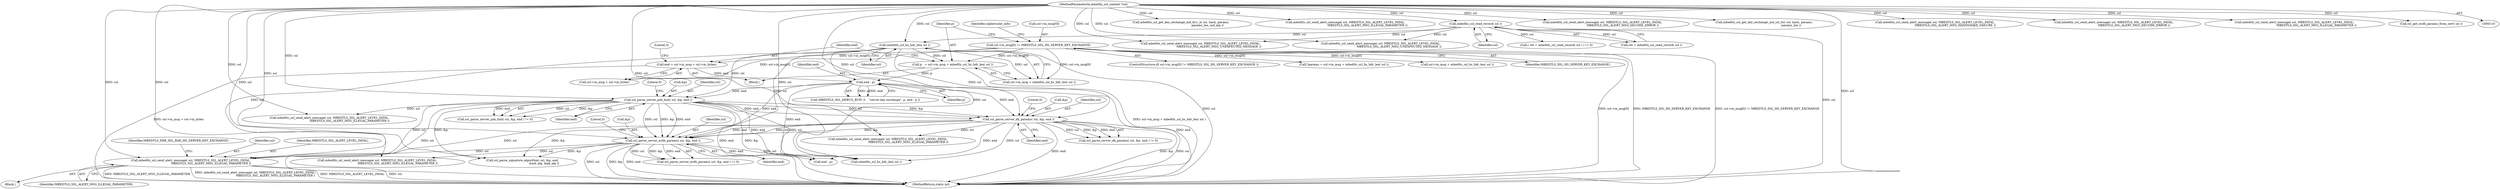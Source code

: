 digraph "0_mbedtls_027f84c69f4ef30c0693832a6c396ef19e563ca1@API" {
"1000447" [label="(Call,mbedtls_ssl_send_alert_message( ssl, MBEDTLS_SSL_ALERT_LEVEL_FATAL,\n                                            MBEDTLS_SSL_ALERT_MSG_ILLEGAL_PARAMETER ))"];
"1000274" [label="(Call,mbedtls_ssl_hs_hdr_len( ssl ))"];
"1000205" [label="(Call,mbedtls_ssl_read_record( ssl ))"];
"1000111" [label="(MethodParameterIn,mbedtls_ssl_context *ssl)"];
"1000363" [label="(Call,ssl_parse_server_dh_params( ssl, &p, end ))"];
"1000319" [label="(Call,ssl_parse_server_psk_hint( ssl, &p, end ))"];
"1000289" [label="(Call,end - p)"];
"1000276" [label="(Call,end = ssl->in_msg + ssl->in_hslen)"];
"1000232" [label="(Call,ssl->in_msg[0] != MBEDTLS_SSL_HS_SERVER_KEY_EXCHANGE)"];
"1000268" [label="(Call,p   = ssl->in_msg + mbedtls_ssl_hs_hdr_len( ssl ))"];
"1000401" [label="(Call,ssl_parse_server_ecdh_params( ssl, &p, end ))"];
"1000205" [label="(Call,mbedtls_ssl_read_record( ssl ))"];
"1000268" [label="(Call,p   = ssl->in_msg + mbedtls_ssl_hs_hdr_len( ssl ))"];
"1000368" [label="(Literal,0)"];
"1000447" [label="(Call,mbedtls_ssl_send_alert_message( ssl, MBEDTLS_SSL_ALERT_LEVEL_FATAL,\n                                            MBEDTLS_SSL_ALERT_MSG_ILLEGAL_PARAMETER ))"];
"1000269" [label="(Identifier,p)"];
"1000448" [label="(Identifier,ssl)"];
"1000274" [label="(Call,mbedtls_ssl_hs_hdr_len( ssl ))"];
"1000403" [label="(Call,&p)"];
"1000647" [label="(Call,mbedtls_ssl_get_key_exchange_md_tls1_2( ssl, hash, params,\n                                                          params_len, md_alg ))"];
"1000450" [label="(Identifier,MBEDTLS_SSL_ALERT_MSG_ILLEGAL_PARAMETER)"];
"1000401" [label="(Call,ssl_parse_server_ecdh_params( ssl, &p, end ))"];
"1000528" [label="(Call,mbedtls_ssl_send_alert_message( ssl, MBEDTLS_SSL_ALERT_LEVEL_FATAL,\n                                                MBEDTLS_SSL_ALERT_MSG_ILLEGAL_PARAMETER ))"];
"1000321" [label="(Call,&p)"];
"1000499" [label="(Call,ssl_parse_signature_algorithm( ssl, &p, end,\n                                               &md_alg, &pk_alg ))"];
"1000275" [label="(Identifier,ssl)"];
"1000362" [label="(Call,ssl_parse_server_dh_params( ssl, &p, end ) != 0)"];
"1000318" [label="(Call,ssl_parse_server_psk_hint( ssl, &p, end ) != 0)"];
"1000203" [label="(Call,ret = mbedtls_ssl_read_record( ssl ))"];
"1000365" [label="(Call,&p)"];
"1000278" [label="(Call,ssl->in_msg + ssl->in_hslen)"];
"1000402" [label="(Identifier,ssl)"];
"1000373" [label="(Call,mbedtls_ssl_send_alert_message( ssl, MBEDTLS_SSL_ALERT_LEVEL_FATAL,\n                                            MBEDTLS_SSL_ALERT_MSG_ILLEGAL_PARAMETER ))"];
"1000320" [label="(Identifier,ssl)"];
"1000367" [label="(Identifier,end)"];
"1000604" [label="(Call,mbedtls_ssl_send_alert_message( ssl, MBEDTLS_SSL_ALERT_LEVEL_FATAL,\n                                            MBEDTLS_SSL_ALERT_MSG_DECODE_ERROR ))"];
"1000364" [label="(Identifier,ssl)"];
"1000206" [label="(Identifier,ssl)"];
"1000270" [label="(Call,ssl->in_msg + mbedtls_ssl_hs_hdr_len( ssl ))"];
"1000225" [label="(Call,mbedtls_ssl_send_alert_message( ssl, MBEDTLS_SSL_ALERT_LEVEL_FATAL,\n                                        MBEDTLS_SSL_ALERT_MSG_UNEXPECTED_MESSAGE ))"];
"1000277" [label="(Identifier,end)"];
"1000625" [label="(Call,mbedtls_ssl_get_key_exchange_md_ssl_tls( ssl, hash, params,\n                                                           params_len ))"];
"1000323" [label="(Identifier,end)"];
"1000233" [label="(Call,ssl->in_msg[0])"];
"1000202" [label="(Call,( ret = mbedtls_ssl_read_record( ssl ) ) != 0)"];
"1000476" [label="(Call,*params = ssl->in_msg + mbedtls_ssl_hs_hdr_len( ssl ))"];
"1000411" [label="(Call,mbedtls_ssl_send_alert_message( ssl, MBEDTLS_SSL_ALERT_LEVEL_FATAL,\n                                            MBEDTLS_SSL_ALERT_MSG_ILLEGAL_PARAMETER ))"];
"1000406" [label="(Literal,0)"];
"1000262" [label="(Call,mbedtls_ssl_send_alert_message( ssl, MBEDTLS_SSL_ALERT_LEVEL_FATAL,\n                                        MBEDTLS_SSL_ALERT_MSG_UNEXPECTED_MESSAGE ))"];
"1000180" [label="(Call,mbedtls_ssl_send_alert_message( ssl, MBEDTLS_SSL_ALERT_LEVEL_FATAL,\n                                            MBEDTLS_SSL_ALERT_MSG_HANDSHAKE_FAILURE ))"];
"1000405" [label="(Identifier,end)"];
"1000324" [label="(Literal,0)"];
"1000112" [label="(Block,)"];
"1000435" [label="(Call,end - p)"];
"1000244" [label="(Identifier,ciphersuite_info)"];
"1000285" [label="(Call,MBEDTLS_SSL_DEBUG_BUF( 3,   \"server key exchange\", p, end - p ))"];
"1000276" [label="(Call,end = ssl->in_msg + ssl->in_hslen)"];
"1000442" [label="(Block,)"];
"1000449" [label="(Identifier,MBEDTLS_SSL_ALERT_LEVEL_FATAL)"];
"1000289" [label="(Call,end - p)"];
"1000363" [label="(Call,ssl_parse_server_dh_params( ssl, &p, end ))"];
"1000290" [label="(Identifier,end)"];
"1000329" [label="(Call,mbedtls_ssl_send_alert_message( ssl, MBEDTLS_SSL_ALERT_LEVEL_FATAL,\n                                            MBEDTLS_SSL_ALERT_MSG_ILLEGAL_PARAMETER ))"];
"1000232" [label="(Call,ssl->in_msg[0] != MBEDTLS_SSL_HS_SERVER_KEY_EXCHANGE)"];
"1000478" [label="(Call,ssl->in_msg + mbedtls_ssl_hs_hdr_len( ssl ))"];
"1000238" [label="(Identifier,MBEDTLS_SSL_HS_SERVER_KEY_EXCHANGE)"];
"1000760" [label="(MethodReturn,static int)"];
"1000291" [label="(Identifier,p)"];
"1000319" [label="(Call,ssl_parse_server_psk_hint( ssl, &p, end ))"];
"1000231" [label="(ControlStructure,if( ssl->in_msg[0] != MBEDTLS_SSL_HS_SERVER_KEY_EXCHANGE ))"];
"1000286" [label="(Literal,3)"];
"1000482" [label="(Call,mbedtls_ssl_hs_hdr_len( ssl ))"];
"1000400" [label="(Call,ssl_parse_server_ecdh_params( ssl, &p, end ) != 0)"];
"1000574" [label="(Call,mbedtls_ssl_send_alert_message( ssl, MBEDTLS_SSL_ALERT_LEVEL_FATAL,\n                                            MBEDTLS_SSL_ALERT_MSG_DECODE_ERROR ))"];
"1000513" [label="(Call,mbedtls_ssl_send_alert_message( ssl, MBEDTLS_SSL_ALERT_LEVEL_FATAL,\n                                                MBEDTLS_SSL_ALERT_MSG_ILLEGAL_PARAMETER ))"];
"1000111" [label="(MethodParameterIn,mbedtls_ssl_context *ssl)"];
"1000452" [label="(Identifier,MBEDTLS_ERR_SSL_BAD_HS_SERVER_KEY_EXCHANGE)"];
"1000172" [label="(Call,ssl_get_ecdh_params_from_cert( ssl ))"];
"1000447" -> "1000442"  [label="AST: "];
"1000447" -> "1000450"  [label="CFG: "];
"1000448" -> "1000447"  [label="AST: "];
"1000449" -> "1000447"  [label="AST: "];
"1000450" -> "1000447"  [label="AST: "];
"1000452" -> "1000447"  [label="CFG: "];
"1000447" -> "1000760"  [label="DDG: MBEDTLS_SSL_ALERT_MSG_ILLEGAL_PARAMETER"];
"1000447" -> "1000760"  [label="DDG: mbedtls_ssl_send_alert_message( ssl, MBEDTLS_SSL_ALERT_LEVEL_FATAL,\n                                            MBEDTLS_SSL_ALERT_MSG_ILLEGAL_PARAMETER )"];
"1000447" -> "1000760"  [label="DDG: MBEDTLS_SSL_ALERT_LEVEL_FATAL"];
"1000447" -> "1000760"  [label="DDG: ssl"];
"1000274" -> "1000447"  [label="DDG: ssl"];
"1000363" -> "1000447"  [label="DDG: ssl"];
"1000401" -> "1000447"  [label="DDG: ssl"];
"1000319" -> "1000447"  [label="DDG: ssl"];
"1000111" -> "1000447"  [label="DDG: ssl"];
"1000274" -> "1000270"  [label="AST: "];
"1000274" -> "1000275"  [label="CFG: "];
"1000275" -> "1000274"  [label="AST: "];
"1000270" -> "1000274"  [label="CFG: "];
"1000274" -> "1000760"  [label="DDG: ssl"];
"1000274" -> "1000268"  [label="DDG: ssl"];
"1000274" -> "1000270"  [label="DDG: ssl"];
"1000205" -> "1000274"  [label="DDG: ssl"];
"1000111" -> "1000274"  [label="DDG: ssl"];
"1000274" -> "1000319"  [label="DDG: ssl"];
"1000274" -> "1000363"  [label="DDG: ssl"];
"1000274" -> "1000401"  [label="DDG: ssl"];
"1000274" -> "1000482"  [label="DDG: ssl"];
"1000205" -> "1000203"  [label="AST: "];
"1000205" -> "1000206"  [label="CFG: "];
"1000206" -> "1000205"  [label="AST: "];
"1000203" -> "1000205"  [label="CFG: "];
"1000205" -> "1000760"  [label="DDG: ssl"];
"1000205" -> "1000202"  [label="DDG: ssl"];
"1000205" -> "1000203"  [label="DDG: ssl"];
"1000111" -> "1000205"  [label="DDG: ssl"];
"1000205" -> "1000225"  [label="DDG: ssl"];
"1000205" -> "1000262"  [label="DDG: ssl"];
"1000111" -> "1000110"  [label="AST: "];
"1000111" -> "1000760"  [label="DDG: ssl"];
"1000111" -> "1000172"  [label="DDG: ssl"];
"1000111" -> "1000180"  [label="DDG: ssl"];
"1000111" -> "1000225"  [label="DDG: ssl"];
"1000111" -> "1000262"  [label="DDG: ssl"];
"1000111" -> "1000319"  [label="DDG: ssl"];
"1000111" -> "1000329"  [label="DDG: ssl"];
"1000111" -> "1000363"  [label="DDG: ssl"];
"1000111" -> "1000373"  [label="DDG: ssl"];
"1000111" -> "1000401"  [label="DDG: ssl"];
"1000111" -> "1000411"  [label="DDG: ssl"];
"1000111" -> "1000482"  [label="DDG: ssl"];
"1000111" -> "1000499"  [label="DDG: ssl"];
"1000111" -> "1000513"  [label="DDG: ssl"];
"1000111" -> "1000528"  [label="DDG: ssl"];
"1000111" -> "1000574"  [label="DDG: ssl"];
"1000111" -> "1000604"  [label="DDG: ssl"];
"1000111" -> "1000625"  [label="DDG: ssl"];
"1000111" -> "1000647"  [label="DDG: ssl"];
"1000363" -> "1000362"  [label="AST: "];
"1000363" -> "1000367"  [label="CFG: "];
"1000364" -> "1000363"  [label="AST: "];
"1000365" -> "1000363"  [label="AST: "];
"1000367" -> "1000363"  [label="AST: "];
"1000368" -> "1000363"  [label="CFG: "];
"1000363" -> "1000760"  [label="DDG: &p"];
"1000363" -> "1000760"  [label="DDG: ssl"];
"1000363" -> "1000760"  [label="DDG: end"];
"1000363" -> "1000362"  [label="DDG: ssl"];
"1000363" -> "1000362"  [label="DDG: &p"];
"1000363" -> "1000362"  [label="DDG: end"];
"1000319" -> "1000363"  [label="DDG: ssl"];
"1000319" -> "1000363"  [label="DDG: &p"];
"1000319" -> "1000363"  [label="DDG: end"];
"1000289" -> "1000363"  [label="DDG: end"];
"1000363" -> "1000373"  [label="DDG: ssl"];
"1000363" -> "1000401"  [label="DDG: ssl"];
"1000363" -> "1000401"  [label="DDG: &p"];
"1000363" -> "1000401"  [label="DDG: end"];
"1000363" -> "1000435"  [label="DDG: end"];
"1000363" -> "1000482"  [label="DDG: ssl"];
"1000363" -> "1000499"  [label="DDG: &p"];
"1000319" -> "1000318"  [label="AST: "];
"1000319" -> "1000323"  [label="CFG: "];
"1000320" -> "1000319"  [label="AST: "];
"1000321" -> "1000319"  [label="AST: "];
"1000323" -> "1000319"  [label="AST: "];
"1000324" -> "1000319"  [label="CFG: "];
"1000319" -> "1000760"  [label="DDG: end"];
"1000319" -> "1000760"  [label="DDG: &p"];
"1000319" -> "1000760"  [label="DDG: ssl"];
"1000319" -> "1000318"  [label="DDG: ssl"];
"1000319" -> "1000318"  [label="DDG: &p"];
"1000319" -> "1000318"  [label="DDG: end"];
"1000289" -> "1000319"  [label="DDG: end"];
"1000319" -> "1000329"  [label="DDG: ssl"];
"1000319" -> "1000401"  [label="DDG: ssl"];
"1000319" -> "1000401"  [label="DDG: &p"];
"1000319" -> "1000401"  [label="DDG: end"];
"1000319" -> "1000435"  [label="DDG: end"];
"1000319" -> "1000482"  [label="DDG: ssl"];
"1000319" -> "1000499"  [label="DDG: &p"];
"1000289" -> "1000285"  [label="AST: "];
"1000289" -> "1000291"  [label="CFG: "];
"1000290" -> "1000289"  [label="AST: "];
"1000291" -> "1000289"  [label="AST: "];
"1000285" -> "1000289"  [label="CFG: "];
"1000289" -> "1000760"  [label="DDG: end"];
"1000289" -> "1000285"  [label="DDG: p"];
"1000289" -> "1000285"  [label="DDG: end"];
"1000276" -> "1000289"  [label="DDG: end"];
"1000268" -> "1000289"  [label="DDG: p"];
"1000289" -> "1000401"  [label="DDG: end"];
"1000289" -> "1000435"  [label="DDG: end"];
"1000276" -> "1000112"  [label="AST: "];
"1000276" -> "1000278"  [label="CFG: "];
"1000277" -> "1000276"  [label="AST: "];
"1000278" -> "1000276"  [label="AST: "];
"1000286" -> "1000276"  [label="CFG: "];
"1000276" -> "1000760"  [label="DDG: ssl->in_msg + ssl->in_hslen"];
"1000232" -> "1000276"  [label="DDG: ssl->in_msg[0]"];
"1000232" -> "1000231"  [label="AST: "];
"1000232" -> "1000238"  [label="CFG: "];
"1000233" -> "1000232"  [label="AST: "];
"1000238" -> "1000232"  [label="AST: "];
"1000244" -> "1000232"  [label="CFG: "];
"1000269" -> "1000232"  [label="CFG: "];
"1000232" -> "1000760"  [label="DDG: ssl->in_msg[0]"];
"1000232" -> "1000760"  [label="DDG: MBEDTLS_SSL_HS_SERVER_KEY_EXCHANGE"];
"1000232" -> "1000760"  [label="DDG: ssl->in_msg[0] != MBEDTLS_SSL_HS_SERVER_KEY_EXCHANGE"];
"1000232" -> "1000268"  [label="DDG: ssl->in_msg[0]"];
"1000232" -> "1000270"  [label="DDG: ssl->in_msg[0]"];
"1000232" -> "1000278"  [label="DDG: ssl->in_msg[0]"];
"1000232" -> "1000476"  [label="DDG: ssl->in_msg[0]"];
"1000232" -> "1000478"  [label="DDG: ssl->in_msg[0]"];
"1000268" -> "1000112"  [label="AST: "];
"1000268" -> "1000270"  [label="CFG: "];
"1000269" -> "1000268"  [label="AST: "];
"1000270" -> "1000268"  [label="AST: "];
"1000277" -> "1000268"  [label="CFG: "];
"1000268" -> "1000760"  [label="DDG: ssl->in_msg + mbedtls_ssl_hs_hdr_len( ssl )"];
"1000401" -> "1000400"  [label="AST: "];
"1000401" -> "1000405"  [label="CFG: "];
"1000402" -> "1000401"  [label="AST: "];
"1000403" -> "1000401"  [label="AST: "];
"1000405" -> "1000401"  [label="AST: "];
"1000406" -> "1000401"  [label="CFG: "];
"1000401" -> "1000760"  [label="DDG: end"];
"1000401" -> "1000760"  [label="DDG: ssl"];
"1000401" -> "1000760"  [label="DDG: &p"];
"1000401" -> "1000400"  [label="DDG: ssl"];
"1000401" -> "1000400"  [label="DDG: &p"];
"1000401" -> "1000400"  [label="DDG: end"];
"1000401" -> "1000411"  [label="DDG: ssl"];
"1000401" -> "1000435"  [label="DDG: end"];
"1000401" -> "1000482"  [label="DDG: ssl"];
"1000401" -> "1000499"  [label="DDG: &p"];
}
